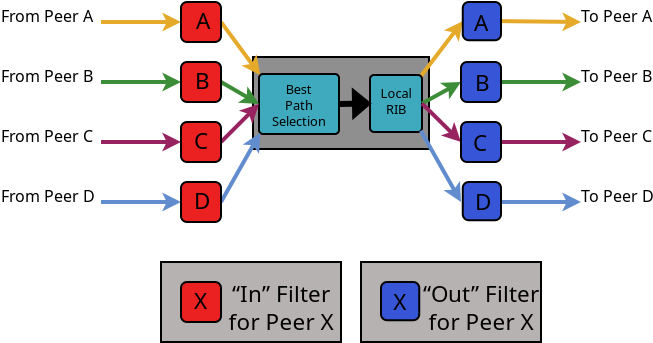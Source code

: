 <?xml version="1.0" encoding="UTF-8"?>
<dia:diagram xmlns:dia="http://www.lysator.liu.se/~alla/dia/">
  <dia:layer name="Background" visible="true">
    <dia:object type="Standard - Box" version="0" id="O0">
      <dia:attribute name="obj_pos">
        <dia:point val="7.6,4.75"/>
      </dia:attribute>
      <dia:attribute name="obj_bb">
        <dia:rectangle val="7.55,4.7;16.45,9.4"/>
      </dia:attribute>
      <dia:attribute name="elem_corner">
        <dia:point val="7.6,4.75"/>
      </dia:attribute>
      <dia:attribute name="elem_width">
        <dia:real val="8.8"/>
      </dia:attribute>
      <dia:attribute name="elem_height">
        <dia:real val="4.6"/>
      </dia:attribute>
      <dia:attribute name="inner_color">
        <dia:color val="#8f8f8f"/>
      </dia:attribute>
      <dia:attribute name="show_background">
        <dia:boolean val="true"/>
      </dia:attribute>
    </dia:object>
    <dia:object type="Standard - Line" version="0" id="O1">
      <dia:attribute name="obj_pos">
        <dia:point val="20,2.956"/>
      </dia:attribute>
      <dia:attribute name="obj_bb">
        <dia:rectangle val="19.899,2.499;24.105,3.501"/>
      </dia:attribute>
      <dia:attribute name="conn_endpoints">
        <dia:point val="20,2.956"/>
        <dia:point val="24,3"/>
      </dia:attribute>
      <dia:attribute name="numcp">
        <dia:int val="1"/>
      </dia:attribute>
      <dia:attribute name="line_color">
        <dia:color val="#e5aa2a"/>
      </dia:attribute>
      <dia:attribute name="line_width">
        <dia:real val="0.2"/>
      </dia:attribute>
      <dia:attribute name="end_arrow">
        <dia:enum val="22"/>
      </dia:attribute>
      <dia:attribute name="end_arrow_length">
        <dia:real val="0.5"/>
      </dia:attribute>
      <dia:attribute name="end_arrow_width">
        <dia:real val="0.5"/>
      </dia:attribute>
      <dia:connections>
        <dia:connection handle="0" to="O38" connection="4"/>
      </dia:connections>
    </dia:object>
    <dia:object type="Standard - Line" version="0" id="O2">
      <dia:attribute name="obj_pos">
        <dia:point val="0,3"/>
      </dia:attribute>
      <dia:attribute name="obj_bb">
        <dia:rectangle val="-0.1,2.5;4.1,3.5"/>
      </dia:attribute>
      <dia:attribute name="conn_endpoints">
        <dia:point val="0,3"/>
        <dia:point val="4,3"/>
      </dia:attribute>
      <dia:attribute name="numcp">
        <dia:int val="1"/>
      </dia:attribute>
      <dia:attribute name="line_color">
        <dia:color val="#e5aa2a"/>
      </dia:attribute>
      <dia:attribute name="line_width">
        <dia:real val="0.2"/>
      </dia:attribute>
      <dia:attribute name="end_arrow">
        <dia:enum val="22"/>
      </dia:attribute>
      <dia:attribute name="end_arrow_length">
        <dia:real val="0.5"/>
      </dia:attribute>
      <dia:attribute name="end_arrow_width">
        <dia:real val="0.5"/>
      </dia:attribute>
      <dia:connections>
        <dia:connection handle="1" to="O36" connection="3"/>
      </dia:connections>
    </dia:object>
    <dia:object type="Standard - Line" version="0" id="O3">
      <dia:attribute name="obj_pos">
        <dia:point val="15.991,5.709"/>
      </dia:attribute>
      <dia:attribute name="obj_bb">
        <dia:rectangle val="15.851,2.574;18.546,5.849"/>
      </dia:attribute>
      <dia:attribute name="conn_endpoints">
        <dia:point val="15.991,5.709"/>
        <dia:point val="18.088,2.956"/>
      </dia:attribute>
      <dia:attribute name="numcp">
        <dia:int val="1"/>
      </dia:attribute>
      <dia:attribute name="line_color">
        <dia:color val="#e5aa2a"/>
      </dia:attribute>
      <dia:attribute name="line_width">
        <dia:real val="0.2"/>
      </dia:attribute>
      <dia:attribute name="end_arrow">
        <dia:enum val="22"/>
      </dia:attribute>
      <dia:attribute name="end_arrow_length">
        <dia:real val="0.5"/>
      </dia:attribute>
      <dia:attribute name="end_arrow_width">
        <dia:real val="0.5"/>
      </dia:attribute>
      <dia:connections>
        <dia:connection handle="0" to="O7" connection="2"/>
        <dia:connection handle="1" to="O38" connection="3"/>
      </dia:connections>
    </dia:object>
    <dia:object type="Standard - Line" version="0" id="O4">
      <dia:attribute name="obj_pos">
        <dia:point val="6,3"/>
      </dia:attribute>
      <dia:attribute name="obj_bb">
        <dia:rectangle val="5.86,2.86;8.42,6.036"/>
      </dia:attribute>
      <dia:attribute name="conn_endpoints">
        <dia:point val="6,3"/>
        <dia:point val="7.959,5.659"/>
      </dia:attribute>
      <dia:attribute name="numcp">
        <dia:int val="1"/>
      </dia:attribute>
      <dia:attribute name="line_color">
        <dia:color val="#e5aa2a"/>
      </dia:attribute>
      <dia:attribute name="line_width">
        <dia:real val="0.2"/>
      </dia:attribute>
      <dia:attribute name="end_arrow">
        <dia:enum val="22"/>
      </dia:attribute>
      <dia:attribute name="end_arrow_length">
        <dia:real val="0.5"/>
      </dia:attribute>
      <dia:attribute name="end_arrow_width">
        <dia:real val="0.5"/>
      </dia:attribute>
      <dia:connections>
        <dia:connection handle="0" to="O36" connection="4"/>
        <dia:connection handle="1" to="O5" connection="0"/>
      </dia:connections>
    </dia:object>
    <dia:group>
      <dia:object type="Standard - Box" version="0" id="O5">
        <dia:attribute name="obj_pos">
          <dia:point val="7.9,5.6"/>
        </dia:attribute>
        <dia:attribute name="obj_bb">
          <dia:rectangle val="7.85,5.55;11.95,8.65"/>
        </dia:attribute>
        <dia:attribute name="elem_corner">
          <dia:point val="7.9,5.6"/>
        </dia:attribute>
        <dia:attribute name="elem_width">
          <dia:real val="4"/>
        </dia:attribute>
        <dia:attribute name="elem_height">
          <dia:real val="3"/>
        </dia:attribute>
        <dia:attribute name="inner_color">
          <dia:color val="#3fa9bd"/>
        </dia:attribute>
        <dia:attribute name="show_background">
          <dia:boolean val="true"/>
        </dia:attribute>
        <dia:attribute name="corner_radius">
          <dia:real val="0.2"/>
        </dia:attribute>
      </dia:object>
      <dia:object type="Standard - Text" version="0" id="O6">
        <dia:attribute name="obj_pos">
          <dia:point val="9.9,6.6"/>
        </dia:attribute>
        <dia:attribute name="obj_bb">
          <dia:rectangle val="8.725,6;11.075,8.55"/>
        </dia:attribute>
        <dia:attribute name="text">
          <dia:composite type="text">
            <dia:attribute name="string">
              <dia:string>#Best
Path
Selection#</dia:string>
            </dia:attribute>
            <dia:attribute name="font">
              <dia:font family="sans" style="0" name="Helvetica"/>
            </dia:attribute>
            <dia:attribute name="height">
              <dia:real val="0.8"/>
            </dia:attribute>
            <dia:attribute name="pos">
              <dia:point val="9.9,6.6"/>
            </dia:attribute>
            <dia:attribute name="color">
              <dia:color val="#000000"/>
            </dia:attribute>
            <dia:attribute name="alignment">
              <dia:enum val="1"/>
            </dia:attribute>
          </dia:composite>
        </dia:attribute>
      </dia:object>
    </dia:group>
    <dia:group>
      <dia:object type="Standard - Box" version="0" id="O7">
        <dia:attribute name="obj_pos">
          <dia:point val="13.45,5.65"/>
        </dia:attribute>
        <dia:attribute name="obj_bb">
          <dia:rectangle val="13.4,5.6;16.1,8.55"/>
        </dia:attribute>
        <dia:attribute name="elem_corner">
          <dia:point val="13.45,5.65"/>
        </dia:attribute>
        <dia:attribute name="elem_width">
          <dia:real val="2.6"/>
        </dia:attribute>
        <dia:attribute name="elem_height">
          <dia:real val="2.85"/>
        </dia:attribute>
        <dia:attribute name="inner_color">
          <dia:color val="#3fa9bd"/>
        </dia:attribute>
        <dia:attribute name="show_background">
          <dia:boolean val="true"/>
        </dia:attribute>
        <dia:attribute name="corner_radius">
          <dia:real val="0.2"/>
        </dia:attribute>
      </dia:object>
      <dia:object type="Standard - Text" version="0" id="O8">
        <dia:attribute name="obj_pos">
          <dia:point val="14.75,6.8"/>
        </dia:attribute>
        <dia:attribute name="obj_bb">
          <dia:rectangle val="14.075,6.2;15.425,7.95"/>
        </dia:attribute>
        <dia:attribute name="text">
          <dia:composite type="text">
            <dia:attribute name="string">
              <dia:string>#Local
RIB#</dia:string>
            </dia:attribute>
            <dia:attribute name="font">
              <dia:font family="sans" style="0" name="Helvetica"/>
            </dia:attribute>
            <dia:attribute name="height">
              <dia:real val="0.8"/>
            </dia:attribute>
            <dia:attribute name="pos">
              <dia:point val="14.75,6.8"/>
            </dia:attribute>
            <dia:attribute name="color">
              <dia:color val="#000000"/>
            </dia:attribute>
            <dia:attribute name="alignment">
              <dia:enum val="1"/>
            </dia:attribute>
          </dia:composite>
        </dia:attribute>
      </dia:object>
    </dia:group>
    <dia:object type="Standard - Line" version="0" id="O9">
      <dia:attribute name="obj_pos">
        <dia:point val="6,6"/>
      </dia:attribute>
      <dia:attribute name="obj_bb">
        <dia:rectangle val="5.863,5.863;8.237,7.583"/>
      </dia:attribute>
      <dia:attribute name="conn_endpoints">
        <dia:point val="6,6"/>
        <dia:point val="7.9,7.1"/>
      </dia:attribute>
      <dia:attribute name="numcp">
        <dia:int val="1"/>
      </dia:attribute>
      <dia:attribute name="line_color">
        <dia:color val="#3c8d37"/>
      </dia:attribute>
      <dia:attribute name="line_width">
        <dia:real val="0.2"/>
      </dia:attribute>
      <dia:attribute name="end_arrow">
        <dia:enum val="22"/>
      </dia:attribute>
      <dia:attribute name="end_arrow_length">
        <dia:real val="0.5"/>
      </dia:attribute>
      <dia:attribute name="end_arrow_width">
        <dia:real val="0.5"/>
      </dia:attribute>
      <dia:connections>
        <dia:connection handle="0" to="O34" connection="4"/>
        <dia:connection handle="1" to="O5" connection="3"/>
      </dia:connections>
    </dia:object>
    <dia:object type="Standard - Line" version="0" id="O10">
      <dia:attribute name="obj_pos">
        <dia:point val="20,6"/>
      </dia:attribute>
      <dia:attribute name="obj_bb">
        <dia:rectangle val="19.9,5.5;24.1,6.5"/>
      </dia:attribute>
      <dia:attribute name="conn_endpoints">
        <dia:point val="20,6"/>
        <dia:point val="24,6"/>
      </dia:attribute>
      <dia:attribute name="numcp">
        <dia:int val="1"/>
      </dia:attribute>
      <dia:attribute name="line_color">
        <dia:color val="#3c8d37"/>
      </dia:attribute>
      <dia:attribute name="line_width">
        <dia:real val="0.2"/>
      </dia:attribute>
      <dia:attribute name="end_arrow">
        <dia:enum val="22"/>
      </dia:attribute>
      <dia:attribute name="end_arrow_length">
        <dia:real val="0.5"/>
      </dia:attribute>
      <dia:attribute name="end_arrow_width">
        <dia:real val="0.5"/>
      </dia:attribute>
      <dia:connections>
        <dia:connection handle="0" to="O40" connection="4"/>
      </dia:connections>
    </dia:object>
    <dia:object type="Standard - Line" version="0" id="O11">
      <dia:attribute name="obj_pos">
        <dia:point val="16.05,7.075"/>
      </dia:attribute>
      <dia:attribute name="obj_bb">
        <dia:rectangle val="15.914,5.514;18.329,7.211"/>
      </dia:attribute>
      <dia:attribute name="conn_endpoints">
        <dia:point val="16.05,7.075"/>
        <dia:point val="18,6"/>
      </dia:attribute>
      <dia:attribute name="numcp">
        <dia:int val="1"/>
      </dia:attribute>
      <dia:attribute name="line_color">
        <dia:color val="#3c8d37"/>
      </dia:attribute>
      <dia:attribute name="line_width">
        <dia:real val="0.2"/>
      </dia:attribute>
      <dia:attribute name="end_arrow">
        <dia:enum val="22"/>
      </dia:attribute>
      <dia:attribute name="end_arrow_length">
        <dia:real val="0.5"/>
      </dia:attribute>
      <dia:attribute name="end_arrow_width">
        <dia:real val="0.5"/>
      </dia:attribute>
      <dia:connections>
        <dia:connection handle="0" to="O7" connection="4"/>
        <dia:connection handle="1" to="O40" connection="3"/>
      </dia:connections>
    </dia:object>
    <dia:object type="Standard - Line" version="0" id="O12">
      <dia:attribute name="obj_pos">
        <dia:point val="0,6"/>
      </dia:attribute>
      <dia:attribute name="obj_bb">
        <dia:rectangle val="-0.1,5.5;4.1,6.5"/>
      </dia:attribute>
      <dia:attribute name="conn_endpoints">
        <dia:point val="0,6"/>
        <dia:point val="4,6"/>
      </dia:attribute>
      <dia:attribute name="numcp">
        <dia:int val="1"/>
      </dia:attribute>
      <dia:attribute name="line_color">
        <dia:color val="#3c8d37"/>
      </dia:attribute>
      <dia:attribute name="line_width">
        <dia:real val="0.2"/>
      </dia:attribute>
      <dia:attribute name="end_arrow">
        <dia:enum val="22"/>
      </dia:attribute>
      <dia:attribute name="end_arrow_length">
        <dia:real val="0.5"/>
      </dia:attribute>
      <dia:attribute name="end_arrow_width">
        <dia:real val="0.5"/>
      </dia:attribute>
      <dia:connections>
        <dia:connection handle="1" to="O34" connection="3"/>
      </dia:connections>
    </dia:object>
    <dia:object type="Standard - Line" version="0" id="O13">
      <dia:attribute name="obj_pos">
        <dia:point val="0,9"/>
      </dia:attribute>
      <dia:attribute name="obj_bb">
        <dia:rectangle val="-0.1,8.5;4.1,9.5"/>
      </dia:attribute>
      <dia:attribute name="conn_endpoints">
        <dia:point val="0,9"/>
        <dia:point val="4,9"/>
      </dia:attribute>
      <dia:attribute name="numcp">
        <dia:int val="1"/>
      </dia:attribute>
      <dia:attribute name="line_color">
        <dia:color val="#972360"/>
      </dia:attribute>
      <dia:attribute name="line_width">
        <dia:real val="0.2"/>
      </dia:attribute>
      <dia:attribute name="end_arrow">
        <dia:enum val="22"/>
      </dia:attribute>
      <dia:attribute name="end_arrow_length">
        <dia:real val="0.5"/>
      </dia:attribute>
      <dia:attribute name="end_arrow_width">
        <dia:real val="0.5"/>
      </dia:attribute>
      <dia:connections>
        <dia:connection handle="1" to="O32" connection="3"/>
      </dia:connections>
    </dia:object>
    <dia:object type="Standard - Line" version="0" id="O14">
      <dia:attribute name="obj_pos">
        <dia:point val="20,9"/>
      </dia:attribute>
      <dia:attribute name="obj_bb">
        <dia:rectangle val="19.9,8.5;24.1,9.5"/>
      </dia:attribute>
      <dia:attribute name="conn_endpoints">
        <dia:point val="20,9"/>
        <dia:point val="24,9"/>
      </dia:attribute>
      <dia:attribute name="numcp">
        <dia:int val="1"/>
      </dia:attribute>
      <dia:attribute name="line_color">
        <dia:color val="#972360"/>
      </dia:attribute>
      <dia:attribute name="line_width">
        <dia:real val="0.2"/>
      </dia:attribute>
      <dia:attribute name="end_arrow">
        <dia:enum val="22"/>
      </dia:attribute>
      <dia:attribute name="end_arrow_length">
        <dia:real val="0.5"/>
      </dia:attribute>
      <dia:attribute name="end_arrow_width">
        <dia:real val="0.5"/>
      </dia:attribute>
      <dia:connections>
        <dia:connection handle="0" to="O42" connection="4"/>
      </dia:connections>
    </dia:object>
    <dia:object type="Standard - Line" version="0" id="O15">
      <dia:attribute name="obj_pos">
        <dia:point val="16.05,7.075"/>
      </dia:attribute>
      <dia:attribute name="obj_bb">
        <dia:rectangle val="15.909,6.934;18.422,9.426"/>
      </dia:attribute>
      <dia:attribute name="conn_endpoints">
        <dia:point val="16.05,7.075"/>
        <dia:point val="18,9"/>
      </dia:attribute>
      <dia:attribute name="numcp">
        <dia:int val="1"/>
      </dia:attribute>
      <dia:attribute name="line_color">
        <dia:color val="#972360"/>
      </dia:attribute>
      <dia:attribute name="line_width">
        <dia:real val="0.2"/>
      </dia:attribute>
      <dia:attribute name="end_arrow">
        <dia:enum val="22"/>
      </dia:attribute>
      <dia:attribute name="end_arrow_length">
        <dia:real val="0.5"/>
      </dia:attribute>
      <dia:attribute name="end_arrow_width">
        <dia:real val="0.5"/>
      </dia:attribute>
      <dia:connections>
        <dia:connection handle="0" to="O7" connection="4"/>
        <dia:connection handle="1" to="O42" connection="3"/>
      </dia:connections>
    </dia:object>
    <dia:object type="Standard - Line" version="0" id="O16">
      <dia:attribute name="obj_pos">
        <dia:point val="6,9"/>
      </dia:attribute>
      <dia:attribute name="obj_bb">
        <dia:rectangle val="5.859,6.676;8.324,9.141"/>
      </dia:attribute>
      <dia:attribute name="conn_endpoints">
        <dia:point val="6,9"/>
        <dia:point val="7.9,7.1"/>
      </dia:attribute>
      <dia:attribute name="numcp">
        <dia:int val="1"/>
      </dia:attribute>
      <dia:attribute name="line_color">
        <dia:color val="#972360"/>
      </dia:attribute>
      <dia:attribute name="line_width">
        <dia:real val="0.2"/>
      </dia:attribute>
      <dia:attribute name="end_arrow">
        <dia:enum val="22"/>
      </dia:attribute>
      <dia:attribute name="end_arrow_length">
        <dia:real val="0.5"/>
      </dia:attribute>
      <dia:attribute name="end_arrow_width">
        <dia:real val="0.5"/>
      </dia:attribute>
      <dia:connections>
        <dia:connection handle="0" to="O32" connection="4"/>
        <dia:connection handle="1" to="O5" connection="3"/>
      </dia:connections>
    </dia:object>
    <dia:object type="Standard - Line" version="0" id="O17">
      <dia:attribute name="obj_pos">
        <dia:point val="20,12"/>
      </dia:attribute>
      <dia:attribute name="obj_bb">
        <dia:rectangle val="19.9,11.5;24.1,12.5"/>
      </dia:attribute>
      <dia:attribute name="conn_endpoints">
        <dia:point val="20,12"/>
        <dia:point val="24,12"/>
      </dia:attribute>
      <dia:attribute name="numcp">
        <dia:int val="1"/>
      </dia:attribute>
      <dia:attribute name="line_color">
        <dia:color val="#618ccd"/>
      </dia:attribute>
      <dia:attribute name="line_width">
        <dia:real val="0.2"/>
      </dia:attribute>
      <dia:attribute name="end_arrow">
        <dia:enum val="22"/>
      </dia:attribute>
      <dia:attribute name="end_arrow_length">
        <dia:real val="0.5"/>
      </dia:attribute>
      <dia:attribute name="end_arrow_width">
        <dia:real val="0.5"/>
      </dia:attribute>
      <dia:connections>
        <dia:connection handle="0" to="O44" connection="4"/>
      </dia:connections>
    </dia:object>
    <dia:object type="Standard - Line" version="0" id="O18">
      <dia:attribute name="obj_pos">
        <dia:point val="15.991,8.441"/>
      </dia:attribute>
      <dia:attribute name="obj_bb">
        <dia:rectangle val="15.855,8.305;18.485,12.333"/>
      </dia:attribute>
      <dia:attribute name="conn_endpoints">
        <dia:point val="15.991,8.441"/>
        <dia:point val="18,12"/>
      </dia:attribute>
      <dia:attribute name="numcp">
        <dia:int val="1"/>
      </dia:attribute>
      <dia:attribute name="line_color">
        <dia:color val="#618ccd"/>
      </dia:attribute>
      <dia:attribute name="line_width">
        <dia:real val="0.2"/>
      </dia:attribute>
      <dia:attribute name="end_arrow">
        <dia:enum val="22"/>
      </dia:attribute>
      <dia:attribute name="end_arrow_length">
        <dia:real val="0.5"/>
      </dia:attribute>
      <dia:attribute name="end_arrow_width">
        <dia:real val="0.5"/>
      </dia:attribute>
      <dia:connections>
        <dia:connection handle="0" to="O7" connection="7"/>
        <dia:connection handle="1" to="O44" connection="3"/>
      </dia:connections>
    </dia:object>
    <dia:object type="Standard - Line" version="0" id="O19">
      <dia:attribute name="obj_pos">
        <dia:point val="6,12"/>
      </dia:attribute>
      <dia:attribute name="obj_bb">
        <dia:rectangle val="5.864,8.208;8.443,12.136"/>
      </dia:attribute>
      <dia:attribute name="conn_endpoints">
        <dia:point val="6,12"/>
        <dia:point val="7.959,8.541"/>
      </dia:attribute>
      <dia:attribute name="numcp">
        <dia:int val="1"/>
      </dia:attribute>
      <dia:attribute name="line_color">
        <dia:color val="#618ccd"/>
      </dia:attribute>
      <dia:attribute name="line_width">
        <dia:real val="0.2"/>
      </dia:attribute>
      <dia:attribute name="end_arrow">
        <dia:enum val="22"/>
      </dia:attribute>
      <dia:attribute name="end_arrow_length">
        <dia:real val="0.5"/>
      </dia:attribute>
      <dia:attribute name="end_arrow_width">
        <dia:real val="0.5"/>
      </dia:attribute>
      <dia:connections>
        <dia:connection handle="0" to="O30" connection="4"/>
        <dia:connection handle="1" to="O5" connection="5"/>
      </dia:connections>
    </dia:object>
    <dia:object type="Standard - Line" version="0" id="O20">
      <dia:attribute name="obj_pos">
        <dia:point val="0,12"/>
      </dia:attribute>
      <dia:attribute name="obj_bb">
        <dia:rectangle val="-0.1,11.5;4.1,12.5"/>
      </dia:attribute>
      <dia:attribute name="conn_endpoints">
        <dia:point val="0,12"/>
        <dia:point val="4,12"/>
      </dia:attribute>
      <dia:attribute name="numcp">
        <dia:int val="1"/>
      </dia:attribute>
      <dia:attribute name="line_color">
        <dia:color val="#618ccd"/>
      </dia:attribute>
      <dia:attribute name="line_width">
        <dia:real val="0.2"/>
      </dia:attribute>
      <dia:attribute name="end_arrow">
        <dia:enum val="22"/>
      </dia:attribute>
      <dia:attribute name="end_arrow_length">
        <dia:real val="0.5"/>
      </dia:attribute>
      <dia:attribute name="end_arrow_width">
        <dia:real val="0.5"/>
      </dia:attribute>
      <dia:connections>
        <dia:connection handle="1" to="O30" connection="3"/>
      </dia:connections>
    </dia:object>
    <dia:object type="Standard - Text" version="0" id="O21">
      <dia:attribute name="obj_pos">
        <dia:point val="-5,3"/>
      </dia:attribute>
      <dia:attribute name="obj_bb">
        <dia:rectangle val="-5,2.226;-0.826,3.498"/>
      </dia:attribute>
      <dia:attribute name="text">
        <dia:composite type="text">
          <dia:attribute name="string">
            <dia:string>#From Peer A#</dia:string>
          </dia:attribute>
          <dia:attribute name="font">
            <dia:font family="sans" style="0" name="Helvetica"/>
          </dia:attribute>
          <dia:attribute name="height">
            <dia:real val="1"/>
          </dia:attribute>
          <dia:attribute name="pos">
            <dia:point val="-5,3"/>
          </dia:attribute>
          <dia:attribute name="color">
            <dia:color val="#000000"/>
          </dia:attribute>
          <dia:attribute name="alignment">
            <dia:enum val="0"/>
          </dia:attribute>
        </dia:composite>
      </dia:attribute>
    </dia:object>
    <dia:object type="Standard - Text" version="0" id="O22">
      <dia:attribute name="obj_pos">
        <dia:point val="-5,6"/>
      </dia:attribute>
      <dia:attribute name="obj_bb">
        <dia:rectangle val="-5,5.226;-0.826,6.497"/>
      </dia:attribute>
      <dia:attribute name="text">
        <dia:composite type="text">
          <dia:attribute name="string">
            <dia:string>#From Peer B#</dia:string>
          </dia:attribute>
          <dia:attribute name="font">
            <dia:font family="sans" style="0" name="Helvetica"/>
          </dia:attribute>
          <dia:attribute name="height">
            <dia:real val="1"/>
          </dia:attribute>
          <dia:attribute name="pos">
            <dia:point val="-5,6"/>
          </dia:attribute>
          <dia:attribute name="color">
            <dia:color val="#000000"/>
          </dia:attribute>
          <dia:attribute name="alignment">
            <dia:enum val="0"/>
          </dia:attribute>
        </dia:composite>
      </dia:attribute>
    </dia:object>
    <dia:object type="Standard - Text" version="0" id="O23">
      <dia:attribute name="obj_pos">
        <dia:point val="-5,9"/>
      </dia:attribute>
      <dia:attribute name="obj_bb">
        <dia:rectangle val="-5,8.226;-0.776,9.498"/>
      </dia:attribute>
      <dia:attribute name="text">
        <dia:composite type="text">
          <dia:attribute name="string">
            <dia:string>#From Peer C#</dia:string>
          </dia:attribute>
          <dia:attribute name="font">
            <dia:font family="sans" style="0" name="Helvetica"/>
          </dia:attribute>
          <dia:attribute name="height">
            <dia:real val="1"/>
          </dia:attribute>
          <dia:attribute name="pos">
            <dia:point val="-5,9"/>
          </dia:attribute>
          <dia:attribute name="color">
            <dia:color val="#000000"/>
          </dia:attribute>
          <dia:attribute name="alignment">
            <dia:enum val="0"/>
          </dia:attribute>
        </dia:composite>
      </dia:attribute>
    </dia:object>
    <dia:object type="Standard - Text" version="0" id="O24">
      <dia:attribute name="obj_pos">
        <dia:point val="-5,12"/>
      </dia:attribute>
      <dia:attribute name="obj_bb">
        <dia:rectangle val="-5,11.226;-0.776,12.498"/>
      </dia:attribute>
      <dia:attribute name="text">
        <dia:composite type="text">
          <dia:attribute name="string">
            <dia:string>#From Peer D#</dia:string>
          </dia:attribute>
          <dia:attribute name="font">
            <dia:font family="sans" style="0" name="Helvetica"/>
          </dia:attribute>
          <dia:attribute name="height">
            <dia:real val="1"/>
          </dia:attribute>
          <dia:attribute name="pos">
            <dia:point val="-5,12"/>
          </dia:attribute>
          <dia:attribute name="color">
            <dia:color val="#000000"/>
          </dia:attribute>
          <dia:attribute name="alignment">
            <dia:enum val="0"/>
          </dia:attribute>
        </dia:composite>
      </dia:attribute>
    </dia:object>
    <dia:object type="Standard - Text" version="0" id="O25">
      <dia:attribute name="obj_pos">
        <dia:point val="24,3"/>
      </dia:attribute>
      <dia:attribute name="obj_bb">
        <dia:rectangle val="24,2.226;27.324,3.498"/>
      </dia:attribute>
      <dia:attribute name="text">
        <dia:composite type="text">
          <dia:attribute name="string">
            <dia:string>#To Peer A#</dia:string>
          </dia:attribute>
          <dia:attribute name="font">
            <dia:font family="sans" style="0" name="Helvetica"/>
          </dia:attribute>
          <dia:attribute name="height">
            <dia:real val="1"/>
          </dia:attribute>
          <dia:attribute name="pos">
            <dia:point val="24,3"/>
          </dia:attribute>
          <dia:attribute name="color">
            <dia:color val="#000000"/>
          </dia:attribute>
          <dia:attribute name="alignment">
            <dia:enum val="0"/>
          </dia:attribute>
        </dia:composite>
      </dia:attribute>
    </dia:object>
    <dia:object type="Standard - Text" version="0" id="O26">
      <dia:attribute name="obj_pos">
        <dia:point val="24,6"/>
      </dia:attribute>
      <dia:attribute name="obj_bb">
        <dia:rectangle val="24,5.226;27.324,6.497"/>
      </dia:attribute>
      <dia:attribute name="text">
        <dia:composite type="text">
          <dia:attribute name="string">
            <dia:string>#To Peer B#</dia:string>
          </dia:attribute>
          <dia:attribute name="font">
            <dia:font family="sans" style="0" name="Helvetica"/>
          </dia:attribute>
          <dia:attribute name="height">
            <dia:real val="1"/>
          </dia:attribute>
          <dia:attribute name="pos">
            <dia:point val="24,6"/>
          </dia:attribute>
          <dia:attribute name="color">
            <dia:color val="#000000"/>
          </dia:attribute>
          <dia:attribute name="alignment">
            <dia:enum val="0"/>
          </dia:attribute>
        </dia:composite>
      </dia:attribute>
    </dia:object>
    <dia:object type="Standard - Text" version="0" id="O27">
      <dia:attribute name="obj_pos">
        <dia:point val="24,9"/>
      </dia:attribute>
      <dia:attribute name="obj_bb">
        <dia:rectangle val="24,8.226;27.374,9.498"/>
      </dia:attribute>
      <dia:attribute name="text">
        <dia:composite type="text">
          <dia:attribute name="string">
            <dia:string>#To Peer C#</dia:string>
          </dia:attribute>
          <dia:attribute name="font">
            <dia:font family="sans" style="0" name="Helvetica"/>
          </dia:attribute>
          <dia:attribute name="height">
            <dia:real val="1"/>
          </dia:attribute>
          <dia:attribute name="pos">
            <dia:point val="24,9"/>
          </dia:attribute>
          <dia:attribute name="color">
            <dia:color val="#000000"/>
          </dia:attribute>
          <dia:attribute name="alignment">
            <dia:enum val="0"/>
          </dia:attribute>
        </dia:composite>
      </dia:attribute>
    </dia:object>
    <dia:object type="Standard - Text" version="0" id="O28">
      <dia:attribute name="obj_pos">
        <dia:point val="24,12"/>
      </dia:attribute>
      <dia:attribute name="obj_bb">
        <dia:rectangle val="24,11.226;27.374,12.498"/>
      </dia:attribute>
      <dia:attribute name="text">
        <dia:composite type="text">
          <dia:attribute name="string">
            <dia:string>#To Peer D#</dia:string>
          </dia:attribute>
          <dia:attribute name="font">
            <dia:font family="sans" style="0" name="Helvetica"/>
          </dia:attribute>
          <dia:attribute name="height">
            <dia:real val="1"/>
          </dia:attribute>
          <dia:attribute name="pos">
            <dia:point val="24,12"/>
          </dia:attribute>
          <dia:attribute name="color">
            <dia:color val="#000000"/>
          </dia:attribute>
          <dia:attribute name="alignment">
            <dia:enum val="0"/>
          </dia:attribute>
        </dia:composite>
      </dia:attribute>
    </dia:object>
    <dia:object type="Standard - Line" version="0" id="O29">
      <dia:attribute name="obj_pos">
        <dia:point val="11.9,7.1"/>
      </dia:attribute>
      <dia:attribute name="obj_bb">
        <dia:rectangle val="11.748,6.073;13.616,8.077"/>
      </dia:attribute>
      <dia:attribute name="conn_endpoints">
        <dia:point val="11.9,7.1"/>
        <dia:point val="13.45,7.075"/>
      </dia:attribute>
      <dia:attribute name="numcp">
        <dia:int val="1"/>
      </dia:attribute>
      <dia:attribute name="line_width">
        <dia:real val="0.3"/>
      </dia:attribute>
      <dia:attribute name="end_arrow">
        <dia:enum val="3"/>
      </dia:attribute>
      <dia:attribute name="end_arrow_length">
        <dia:real val="0.6"/>
      </dia:attribute>
      <dia:attribute name="end_arrow_width">
        <dia:real val="1.0"/>
      </dia:attribute>
      <dia:connections>
        <dia:connection handle="0" to="O5" connection="4"/>
        <dia:connection handle="1" to="O7" connection="3"/>
      </dia:connections>
    </dia:object>
    <dia:group>
      <dia:object type="Standard - Box" version="0" id="O30">
        <dia:attribute name="obj_pos">
          <dia:point val="4,11"/>
        </dia:attribute>
        <dia:attribute name="obj_bb">
          <dia:rectangle val="3.95,10.95;6.05,13.05"/>
        </dia:attribute>
        <dia:attribute name="elem_corner">
          <dia:point val="4,11"/>
        </dia:attribute>
        <dia:attribute name="elem_width">
          <dia:real val="2"/>
        </dia:attribute>
        <dia:attribute name="elem_height">
          <dia:real val="2"/>
        </dia:attribute>
        <dia:attribute name="inner_color">
          <dia:color val="#eb2020"/>
        </dia:attribute>
        <dia:attribute name="show_background">
          <dia:boolean val="true"/>
        </dia:attribute>
        <dia:attribute name="corner_radius">
          <dia:real val="0.3"/>
        </dia:attribute>
      </dia:object>
      <dia:object type="Standard - Text" version="0" id="O31">
        <dia:attribute name="obj_pos">
          <dia:point val="4.65,12.35"/>
        </dia:attribute>
        <dia:attribute name="obj_bb">
          <dia:rectangle val="4.65,11.3;5.4,12.95"/>
        </dia:attribute>
        <dia:attribute name="text">
          <dia:composite type="text">
            <dia:attribute name="string">
              <dia:string>#D#</dia:string>
            </dia:attribute>
            <dia:attribute name="font">
              <dia:font family="sans" style="0" name="Helvetica"/>
            </dia:attribute>
            <dia:attribute name="height">
              <dia:real val="1.4"/>
            </dia:attribute>
            <dia:attribute name="pos">
              <dia:point val="4.65,12.35"/>
            </dia:attribute>
            <dia:attribute name="color">
              <dia:color val="#000000"/>
            </dia:attribute>
            <dia:attribute name="alignment">
              <dia:enum val="0"/>
            </dia:attribute>
          </dia:composite>
        </dia:attribute>
      </dia:object>
    </dia:group>
    <dia:group>
      <dia:object type="Standard - Box" version="0" id="O32">
        <dia:attribute name="obj_pos">
          <dia:point val="4,8"/>
        </dia:attribute>
        <dia:attribute name="obj_bb">
          <dia:rectangle val="3.95,7.95;6.05,10.05"/>
        </dia:attribute>
        <dia:attribute name="elem_corner">
          <dia:point val="4,8"/>
        </dia:attribute>
        <dia:attribute name="elem_width">
          <dia:real val="2"/>
        </dia:attribute>
        <dia:attribute name="elem_height">
          <dia:real val="2"/>
        </dia:attribute>
        <dia:attribute name="inner_color">
          <dia:color val="#eb2020"/>
        </dia:attribute>
        <dia:attribute name="show_background">
          <dia:boolean val="true"/>
        </dia:attribute>
        <dia:attribute name="corner_radius">
          <dia:real val="0.3"/>
        </dia:attribute>
      </dia:object>
      <dia:object type="Standard - Text" version="0" id="O33">
        <dia:attribute name="obj_pos">
          <dia:point val="4.65,9.35"/>
        </dia:attribute>
        <dia:attribute name="obj_bb">
          <dia:rectangle val="4.65,8.3;5.4,9.95"/>
        </dia:attribute>
        <dia:attribute name="text">
          <dia:composite type="text">
            <dia:attribute name="string">
              <dia:string>#C#</dia:string>
            </dia:attribute>
            <dia:attribute name="font">
              <dia:font family="sans" style="0" name="Helvetica"/>
            </dia:attribute>
            <dia:attribute name="height">
              <dia:real val="1.4"/>
            </dia:attribute>
            <dia:attribute name="pos">
              <dia:point val="4.65,9.35"/>
            </dia:attribute>
            <dia:attribute name="color">
              <dia:color val="#000000"/>
            </dia:attribute>
            <dia:attribute name="alignment">
              <dia:enum val="0"/>
            </dia:attribute>
          </dia:composite>
        </dia:attribute>
      </dia:object>
    </dia:group>
    <dia:group>
      <dia:object type="Standard - Box" version="0" id="O34">
        <dia:attribute name="obj_pos">
          <dia:point val="4,5"/>
        </dia:attribute>
        <dia:attribute name="obj_bb">
          <dia:rectangle val="3.95,4.95;6.05,7.05"/>
        </dia:attribute>
        <dia:attribute name="elem_corner">
          <dia:point val="4,5"/>
        </dia:attribute>
        <dia:attribute name="elem_width">
          <dia:real val="2"/>
        </dia:attribute>
        <dia:attribute name="elem_height">
          <dia:real val="2"/>
        </dia:attribute>
        <dia:attribute name="inner_color">
          <dia:color val="#eb2020"/>
        </dia:attribute>
        <dia:attribute name="show_background">
          <dia:boolean val="true"/>
        </dia:attribute>
        <dia:attribute name="corner_radius">
          <dia:real val="0.3"/>
        </dia:attribute>
      </dia:object>
      <dia:object type="Standard - Text" version="0" id="O35">
        <dia:attribute name="obj_pos">
          <dia:point val="4.7,6.35"/>
        </dia:attribute>
        <dia:attribute name="obj_bb">
          <dia:rectangle val="4.7,5.3;5.4,6.95"/>
        </dia:attribute>
        <dia:attribute name="text">
          <dia:composite type="text">
            <dia:attribute name="string">
              <dia:string>#B#</dia:string>
            </dia:attribute>
            <dia:attribute name="font">
              <dia:font family="sans" style="0" name="Helvetica"/>
            </dia:attribute>
            <dia:attribute name="height">
              <dia:real val="1.4"/>
            </dia:attribute>
            <dia:attribute name="pos">
              <dia:point val="4.7,6.35"/>
            </dia:attribute>
            <dia:attribute name="color">
              <dia:color val="#000000"/>
            </dia:attribute>
            <dia:attribute name="alignment">
              <dia:enum val="0"/>
            </dia:attribute>
          </dia:composite>
        </dia:attribute>
      </dia:object>
    </dia:group>
    <dia:group>
      <dia:object type="Standard - Box" version="0" id="O36">
        <dia:attribute name="obj_pos">
          <dia:point val="4,2"/>
        </dia:attribute>
        <dia:attribute name="obj_bb">
          <dia:rectangle val="3.95,1.95;6.05,4.05"/>
        </dia:attribute>
        <dia:attribute name="elem_corner">
          <dia:point val="4,2"/>
        </dia:attribute>
        <dia:attribute name="elem_width">
          <dia:real val="2"/>
        </dia:attribute>
        <dia:attribute name="elem_height">
          <dia:real val="2"/>
        </dia:attribute>
        <dia:attribute name="inner_color">
          <dia:color val="#eb2020"/>
        </dia:attribute>
        <dia:attribute name="show_background">
          <dia:boolean val="true"/>
        </dia:attribute>
        <dia:attribute name="corner_radius">
          <dia:real val="0.3"/>
        </dia:attribute>
      </dia:object>
      <dia:object type="Standard - Text" version="0" id="O37">
        <dia:attribute name="obj_pos">
          <dia:point val="4.75,3.35"/>
        </dia:attribute>
        <dia:attribute name="obj_bb">
          <dia:rectangle val="4.75,2.3;5.45,3.95"/>
        </dia:attribute>
        <dia:attribute name="text">
          <dia:composite type="text">
            <dia:attribute name="string">
              <dia:string>#A#</dia:string>
            </dia:attribute>
            <dia:attribute name="font">
              <dia:font family="sans" style="0" name="Helvetica"/>
            </dia:attribute>
            <dia:attribute name="height">
              <dia:real val="1.4"/>
            </dia:attribute>
            <dia:attribute name="pos">
              <dia:point val="4.75,3.35"/>
            </dia:attribute>
            <dia:attribute name="color">
              <dia:color val="#000000"/>
            </dia:attribute>
            <dia:attribute name="alignment">
              <dia:enum val="0"/>
            </dia:attribute>
          </dia:composite>
        </dia:attribute>
      </dia:object>
    </dia:group>
    <dia:group>
      <dia:object type="Standard - Box" version="0" id="O38">
        <dia:attribute name="obj_pos">
          <dia:point val="18.088,2"/>
        </dia:attribute>
        <dia:attribute name="obj_bb">
          <dia:rectangle val="18.038,1.95;20.05,3.962"/>
        </dia:attribute>
        <dia:attribute name="elem_corner">
          <dia:point val="18.088,2"/>
        </dia:attribute>
        <dia:attribute name="elem_width">
          <dia:real val="1.912"/>
        </dia:attribute>
        <dia:attribute name="elem_height">
          <dia:real val="1.912"/>
        </dia:attribute>
        <dia:attribute name="inner_color">
          <dia:color val="#3756d7"/>
        </dia:attribute>
        <dia:attribute name="show_background">
          <dia:boolean val="true"/>
        </dia:attribute>
        <dia:attribute name="corner_radius">
          <dia:real val="0.3"/>
        </dia:attribute>
      </dia:object>
      <dia:object type="Standard - Text" version="0" id="O39">
        <dia:attribute name="obj_pos">
          <dia:point val="18.65,3.45"/>
        </dia:attribute>
        <dia:attribute name="obj_bb">
          <dia:rectangle val="18.65,2.4;19.35,4.05"/>
        </dia:attribute>
        <dia:attribute name="text">
          <dia:composite type="text">
            <dia:attribute name="string">
              <dia:string>#A#</dia:string>
            </dia:attribute>
            <dia:attribute name="font">
              <dia:font family="sans" style="0" name="Helvetica"/>
            </dia:attribute>
            <dia:attribute name="height">
              <dia:real val="1.4"/>
            </dia:attribute>
            <dia:attribute name="pos">
              <dia:point val="18.65,3.45"/>
            </dia:attribute>
            <dia:attribute name="color">
              <dia:color val="#000000"/>
            </dia:attribute>
            <dia:attribute name="alignment">
              <dia:enum val="0"/>
            </dia:attribute>
          </dia:composite>
        </dia:attribute>
      </dia:object>
    </dia:group>
    <dia:group>
      <dia:object type="Standard - Box" version="0" id="O40">
        <dia:attribute name="obj_pos">
          <dia:point val="18,5"/>
        </dia:attribute>
        <dia:attribute name="obj_bb">
          <dia:rectangle val="17.95,4.95;20.05,7.05"/>
        </dia:attribute>
        <dia:attribute name="elem_corner">
          <dia:point val="18,5"/>
        </dia:attribute>
        <dia:attribute name="elem_width">
          <dia:real val="2"/>
        </dia:attribute>
        <dia:attribute name="elem_height">
          <dia:real val="2"/>
        </dia:attribute>
        <dia:attribute name="inner_color">
          <dia:color val="#3756d7"/>
        </dia:attribute>
        <dia:attribute name="show_background">
          <dia:boolean val="true"/>
        </dia:attribute>
        <dia:attribute name="corner_radius">
          <dia:real val="0.3"/>
        </dia:attribute>
      </dia:object>
      <dia:object type="Standard - Text" version="0" id="O41">
        <dia:attribute name="obj_pos">
          <dia:point val="18.7,6.45"/>
        </dia:attribute>
        <dia:attribute name="obj_bb">
          <dia:rectangle val="18.7,5.4;19.4,7.05"/>
        </dia:attribute>
        <dia:attribute name="text">
          <dia:composite type="text">
            <dia:attribute name="string">
              <dia:string>#B#</dia:string>
            </dia:attribute>
            <dia:attribute name="font">
              <dia:font family="sans" style="0" name="Helvetica"/>
            </dia:attribute>
            <dia:attribute name="height">
              <dia:real val="1.4"/>
            </dia:attribute>
            <dia:attribute name="pos">
              <dia:point val="18.7,6.45"/>
            </dia:attribute>
            <dia:attribute name="color">
              <dia:color val="#000000"/>
            </dia:attribute>
            <dia:attribute name="alignment">
              <dia:enum val="0"/>
            </dia:attribute>
          </dia:composite>
        </dia:attribute>
      </dia:object>
    </dia:group>
    <dia:group>
      <dia:object type="Standard - Box" version="0" id="O42">
        <dia:attribute name="obj_pos">
          <dia:point val="18,8"/>
        </dia:attribute>
        <dia:attribute name="obj_bb">
          <dia:rectangle val="17.95,7.95;20.05,10.05"/>
        </dia:attribute>
        <dia:attribute name="elem_corner">
          <dia:point val="18,8"/>
        </dia:attribute>
        <dia:attribute name="elem_width">
          <dia:real val="2"/>
        </dia:attribute>
        <dia:attribute name="elem_height">
          <dia:real val="2"/>
        </dia:attribute>
        <dia:attribute name="inner_color">
          <dia:color val="#3756d7"/>
        </dia:attribute>
        <dia:attribute name="show_background">
          <dia:boolean val="true"/>
        </dia:attribute>
        <dia:attribute name="corner_radius">
          <dia:real val="0.3"/>
        </dia:attribute>
      </dia:object>
      <dia:object type="Standard - Text" version="0" id="O43">
        <dia:attribute name="obj_pos">
          <dia:point val="18.6,9.45"/>
        </dia:attribute>
        <dia:attribute name="obj_bb">
          <dia:rectangle val="18.6,8.4;19.35,10.05"/>
        </dia:attribute>
        <dia:attribute name="text">
          <dia:composite type="text">
            <dia:attribute name="string">
              <dia:string>#C#</dia:string>
            </dia:attribute>
            <dia:attribute name="font">
              <dia:font family="sans" style="0" name="Helvetica"/>
            </dia:attribute>
            <dia:attribute name="height">
              <dia:real val="1.4"/>
            </dia:attribute>
            <dia:attribute name="pos">
              <dia:point val="18.6,9.45"/>
            </dia:attribute>
            <dia:attribute name="color">
              <dia:color val="#000000"/>
            </dia:attribute>
            <dia:attribute name="alignment">
              <dia:enum val="0"/>
            </dia:attribute>
          </dia:composite>
        </dia:attribute>
      </dia:object>
    </dia:group>
    <dia:group>
      <dia:object type="Standard - Box" version="0" id="O44">
        <dia:attribute name="obj_pos">
          <dia:point val="18.088,11"/>
        </dia:attribute>
        <dia:attribute name="obj_bb">
          <dia:rectangle val="18.038,10.95;20.05,12.962"/>
        </dia:attribute>
        <dia:attribute name="elem_corner">
          <dia:point val="18.088,11"/>
        </dia:attribute>
        <dia:attribute name="elem_width">
          <dia:real val="1.912"/>
        </dia:attribute>
        <dia:attribute name="elem_height">
          <dia:real val="1.912"/>
        </dia:attribute>
        <dia:attribute name="inner_color">
          <dia:color val="#3756d7"/>
        </dia:attribute>
        <dia:attribute name="show_background">
          <dia:boolean val="true"/>
        </dia:attribute>
        <dia:attribute name="corner_radius">
          <dia:real val="0.3"/>
        </dia:attribute>
      </dia:object>
      <dia:object type="Standard - Text" version="0" id="O45">
        <dia:attribute name="obj_pos">
          <dia:point val="18.7,12.4"/>
        </dia:attribute>
        <dia:attribute name="obj_bb">
          <dia:rectangle val="18.7,11.35;19.45,13"/>
        </dia:attribute>
        <dia:attribute name="text">
          <dia:composite type="text">
            <dia:attribute name="string">
              <dia:string>#D#</dia:string>
            </dia:attribute>
            <dia:attribute name="font">
              <dia:font family="sans" style="0" name="Helvetica"/>
            </dia:attribute>
            <dia:attribute name="height">
              <dia:real val="1.4"/>
            </dia:attribute>
            <dia:attribute name="pos">
              <dia:point val="18.7,12.4"/>
            </dia:attribute>
            <dia:attribute name="color">
              <dia:color val="#000000"/>
            </dia:attribute>
            <dia:attribute name="alignment">
              <dia:enum val="0"/>
            </dia:attribute>
          </dia:composite>
        </dia:attribute>
      </dia:object>
    </dia:group>
    <dia:group>
      <dia:object type="Standard - Box" version="0" id="O46">
        <dia:attribute name="obj_pos">
          <dia:point val="13,15"/>
        </dia:attribute>
        <dia:attribute name="obj_bb">
          <dia:rectangle val="12.95,14.95;22.05,19.05"/>
        </dia:attribute>
        <dia:attribute name="elem_corner">
          <dia:point val="13,15"/>
        </dia:attribute>
        <dia:attribute name="elem_width">
          <dia:real val="9"/>
        </dia:attribute>
        <dia:attribute name="elem_height">
          <dia:real val="4"/>
        </dia:attribute>
        <dia:attribute name="inner_color">
          <dia:color val="#b7b2b2"/>
        </dia:attribute>
        <dia:attribute name="show_background">
          <dia:boolean val="true"/>
        </dia:attribute>
      </dia:object>
      <dia:group>
        <dia:object type="Standard - Box" version="0" id="O47">
          <dia:attribute name="obj_pos">
            <dia:point val="14,16"/>
          </dia:attribute>
          <dia:attribute name="obj_bb">
            <dia:rectangle val="13.95,15.95;15.962,17.962"/>
          </dia:attribute>
          <dia:attribute name="elem_corner">
            <dia:point val="14,16"/>
          </dia:attribute>
          <dia:attribute name="elem_width">
            <dia:real val="1.912"/>
          </dia:attribute>
          <dia:attribute name="elem_height">
            <dia:real val="1.912"/>
          </dia:attribute>
          <dia:attribute name="inner_color">
            <dia:color val="#3756d7"/>
          </dia:attribute>
          <dia:attribute name="show_background">
            <dia:boolean val="true"/>
          </dia:attribute>
          <dia:attribute name="corner_radius">
            <dia:real val="0.3"/>
          </dia:attribute>
        </dia:object>
        <dia:object type="Standard - Text" version="0" id="O48">
          <dia:attribute name="obj_pos">
            <dia:point val="14.612,17.4"/>
          </dia:attribute>
          <dia:attribute name="obj_bb">
            <dia:rectangle val="14.612,16.35;15.312,18"/>
          </dia:attribute>
          <dia:attribute name="text">
            <dia:composite type="text">
              <dia:attribute name="string">
                <dia:string>#X#</dia:string>
              </dia:attribute>
              <dia:attribute name="font">
                <dia:font family="sans" style="0" name="Helvetica"/>
              </dia:attribute>
              <dia:attribute name="height">
                <dia:real val="1.4"/>
              </dia:attribute>
              <dia:attribute name="pos">
                <dia:point val="14.612,17.4"/>
              </dia:attribute>
              <dia:attribute name="color">
                <dia:color val="#000000"/>
              </dia:attribute>
              <dia:attribute name="alignment">
                <dia:enum val="0"/>
              </dia:attribute>
            </dia:composite>
          </dia:attribute>
        </dia:object>
      </dia:group>
      <dia:object type="Standard - Text" version="0" id="O49">
        <dia:attribute name="obj_pos">
          <dia:point val="19,17"/>
        </dia:attribute>
        <dia:attribute name="obj_bb">
          <dia:rectangle val="16.525,15.95;21.475,19"/>
        </dia:attribute>
        <dia:attribute name="text">
          <dia:composite type="text">
            <dia:attribute name="string">
              <dia:string>#“Out” Filter
for Peer X#</dia:string>
            </dia:attribute>
            <dia:attribute name="font">
              <dia:font family="sans" style="0" name="Helvetica"/>
            </dia:attribute>
            <dia:attribute name="height">
              <dia:real val="1.4"/>
            </dia:attribute>
            <dia:attribute name="pos">
              <dia:point val="19,17"/>
            </dia:attribute>
            <dia:attribute name="color">
              <dia:color val="#000000"/>
            </dia:attribute>
            <dia:attribute name="alignment">
              <dia:enum val="1"/>
            </dia:attribute>
          </dia:composite>
        </dia:attribute>
      </dia:object>
    </dia:group>
    <dia:group>
      <dia:object type="Standard - Box" version="0" id="O50">
        <dia:attribute name="obj_pos">
          <dia:point val="3,15"/>
        </dia:attribute>
        <dia:attribute name="obj_bb">
          <dia:rectangle val="2.95,14.95;12.05,19.05"/>
        </dia:attribute>
        <dia:attribute name="elem_corner">
          <dia:point val="3,15"/>
        </dia:attribute>
        <dia:attribute name="elem_width">
          <dia:real val="9"/>
        </dia:attribute>
        <dia:attribute name="elem_height">
          <dia:real val="4"/>
        </dia:attribute>
        <dia:attribute name="inner_color">
          <dia:color val="#b7b2b2"/>
        </dia:attribute>
        <dia:attribute name="show_background">
          <dia:boolean val="true"/>
        </dia:attribute>
      </dia:object>
      <dia:object type="Standard - Text" version="0" id="O51">
        <dia:attribute name="obj_pos">
          <dia:point val="9,17"/>
        </dia:attribute>
        <dia:attribute name="obj_bb">
          <dia:rectangle val="9,16.4;9,17.35"/>
        </dia:attribute>
        <dia:attribute name="text">
          <dia:composite type="text">
            <dia:attribute name="string">
              <dia:string>##</dia:string>
            </dia:attribute>
            <dia:attribute name="font">
              <dia:font family="sans" style="0" name="Helvetica"/>
            </dia:attribute>
            <dia:attribute name="height">
              <dia:real val="0.8"/>
            </dia:attribute>
            <dia:attribute name="pos">
              <dia:point val="9,17"/>
            </dia:attribute>
            <dia:attribute name="color">
              <dia:color val="#000000"/>
            </dia:attribute>
            <dia:attribute name="alignment">
              <dia:enum val="0"/>
            </dia:attribute>
          </dia:composite>
        </dia:attribute>
      </dia:object>
      <dia:object type="Standard - Text" version="0" id="O52">
        <dia:attribute name="obj_pos">
          <dia:point val="9,17"/>
        </dia:attribute>
        <dia:attribute name="obj_bb">
          <dia:rectangle val="6.675,15.95;11.325,19"/>
        </dia:attribute>
        <dia:attribute name="text">
          <dia:composite type="text">
            <dia:attribute name="string">
              <dia:string>#“In” Filter
for Peer X#</dia:string>
            </dia:attribute>
            <dia:attribute name="font">
              <dia:font family="sans" style="0" name="Helvetica"/>
            </dia:attribute>
            <dia:attribute name="height">
              <dia:real val="1.4"/>
            </dia:attribute>
            <dia:attribute name="pos">
              <dia:point val="9,17"/>
            </dia:attribute>
            <dia:attribute name="color">
              <dia:color val="#000000"/>
            </dia:attribute>
            <dia:attribute name="alignment">
              <dia:enum val="1"/>
            </dia:attribute>
          </dia:composite>
        </dia:attribute>
      </dia:object>
      <dia:group>
        <dia:object type="Standard - Box" version="0" id="O53">
          <dia:attribute name="obj_pos">
            <dia:point val="4,16"/>
          </dia:attribute>
          <dia:attribute name="obj_bb">
            <dia:rectangle val="3.95,15.95;6.05,18.05"/>
          </dia:attribute>
          <dia:attribute name="elem_corner">
            <dia:point val="4,16"/>
          </dia:attribute>
          <dia:attribute name="elem_width">
            <dia:real val="2"/>
          </dia:attribute>
          <dia:attribute name="elem_height">
            <dia:real val="2"/>
          </dia:attribute>
          <dia:attribute name="inner_color">
            <dia:color val="#eb2020"/>
          </dia:attribute>
          <dia:attribute name="show_background">
            <dia:boolean val="true"/>
          </dia:attribute>
          <dia:attribute name="corner_radius">
            <dia:real val="0.3"/>
          </dia:attribute>
        </dia:object>
        <dia:object type="Standard - Text" version="0" id="O54">
          <dia:attribute name="obj_pos">
            <dia:point val="4.65,17.35"/>
          </dia:attribute>
          <dia:attribute name="obj_bb">
            <dia:rectangle val="4.65,16.3;5.35,17.95"/>
          </dia:attribute>
          <dia:attribute name="text">
            <dia:composite type="text">
              <dia:attribute name="string">
                <dia:string>#X#</dia:string>
              </dia:attribute>
              <dia:attribute name="font">
                <dia:font family="sans" style="0" name="Helvetica"/>
              </dia:attribute>
              <dia:attribute name="height">
                <dia:real val="1.4"/>
              </dia:attribute>
              <dia:attribute name="pos">
                <dia:point val="4.65,17.35"/>
              </dia:attribute>
              <dia:attribute name="color">
                <dia:color val="#000000"/>
              </dia:attribute>
              <dia:attribute name="alignment">
                <dia:enum val="0"/>
              </dia:attribute>
            </dia:composite>
          </dia:attribute>
        </dia:object>
      </dia:group>
    </dia:group>
  </dia:layer>
</dia:diagram>
